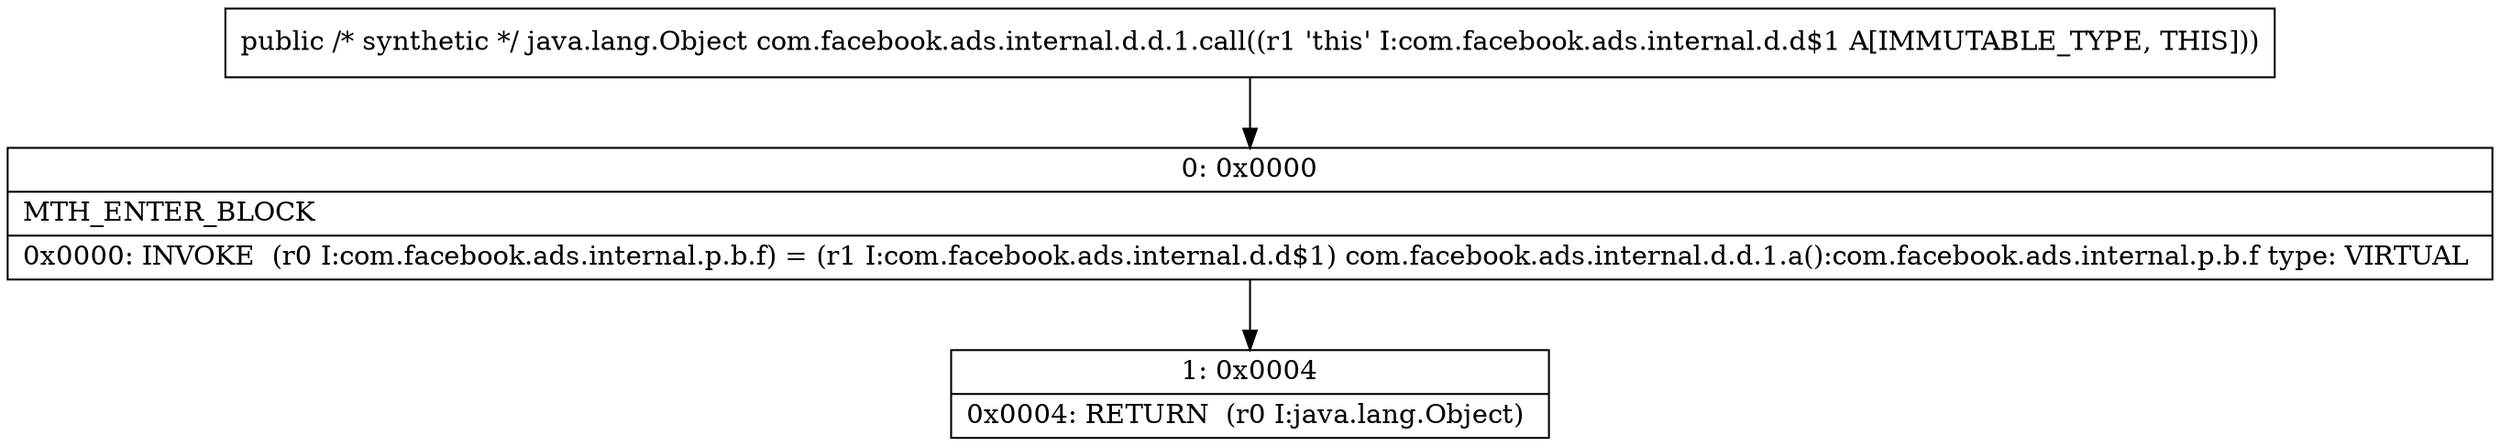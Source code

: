 digraph "CFG forcom.facebook.ads.internal.d.d.1.call()Ljava\/lang\/Object;" {
Node_0 [shape=record,label="{0\:\ 0x0000|MTH_ENTER_BLOCK\l|0x0000: INVOKE  (r0 I:com.facebook.ads.internal.p.b.f) = (r1 I:com.facebook.ads.internal.d.d$1) com.facebook.ads.internal.d.d.1.a():com.facebook.ads.internal.p.b.f type: VIRTUAL \l}"];
Node_1 [shape=record,label="{1\:\ 0x0004|0x0004: RETURN  (r0 I:java.lang.Object) \l}"];
MethodNode[shape=record,label="{public \/* synthetic *\/ java.lang.Object com.facebook.ads.internal.d.d.1.call((r1 'this' I:com.facebook.ads.internal.d.d$1 A[IMMUTABLE_TYPE, THIS])) }"];
MethodNode -> Node_0;
Node_0 -> Node_1;
}

